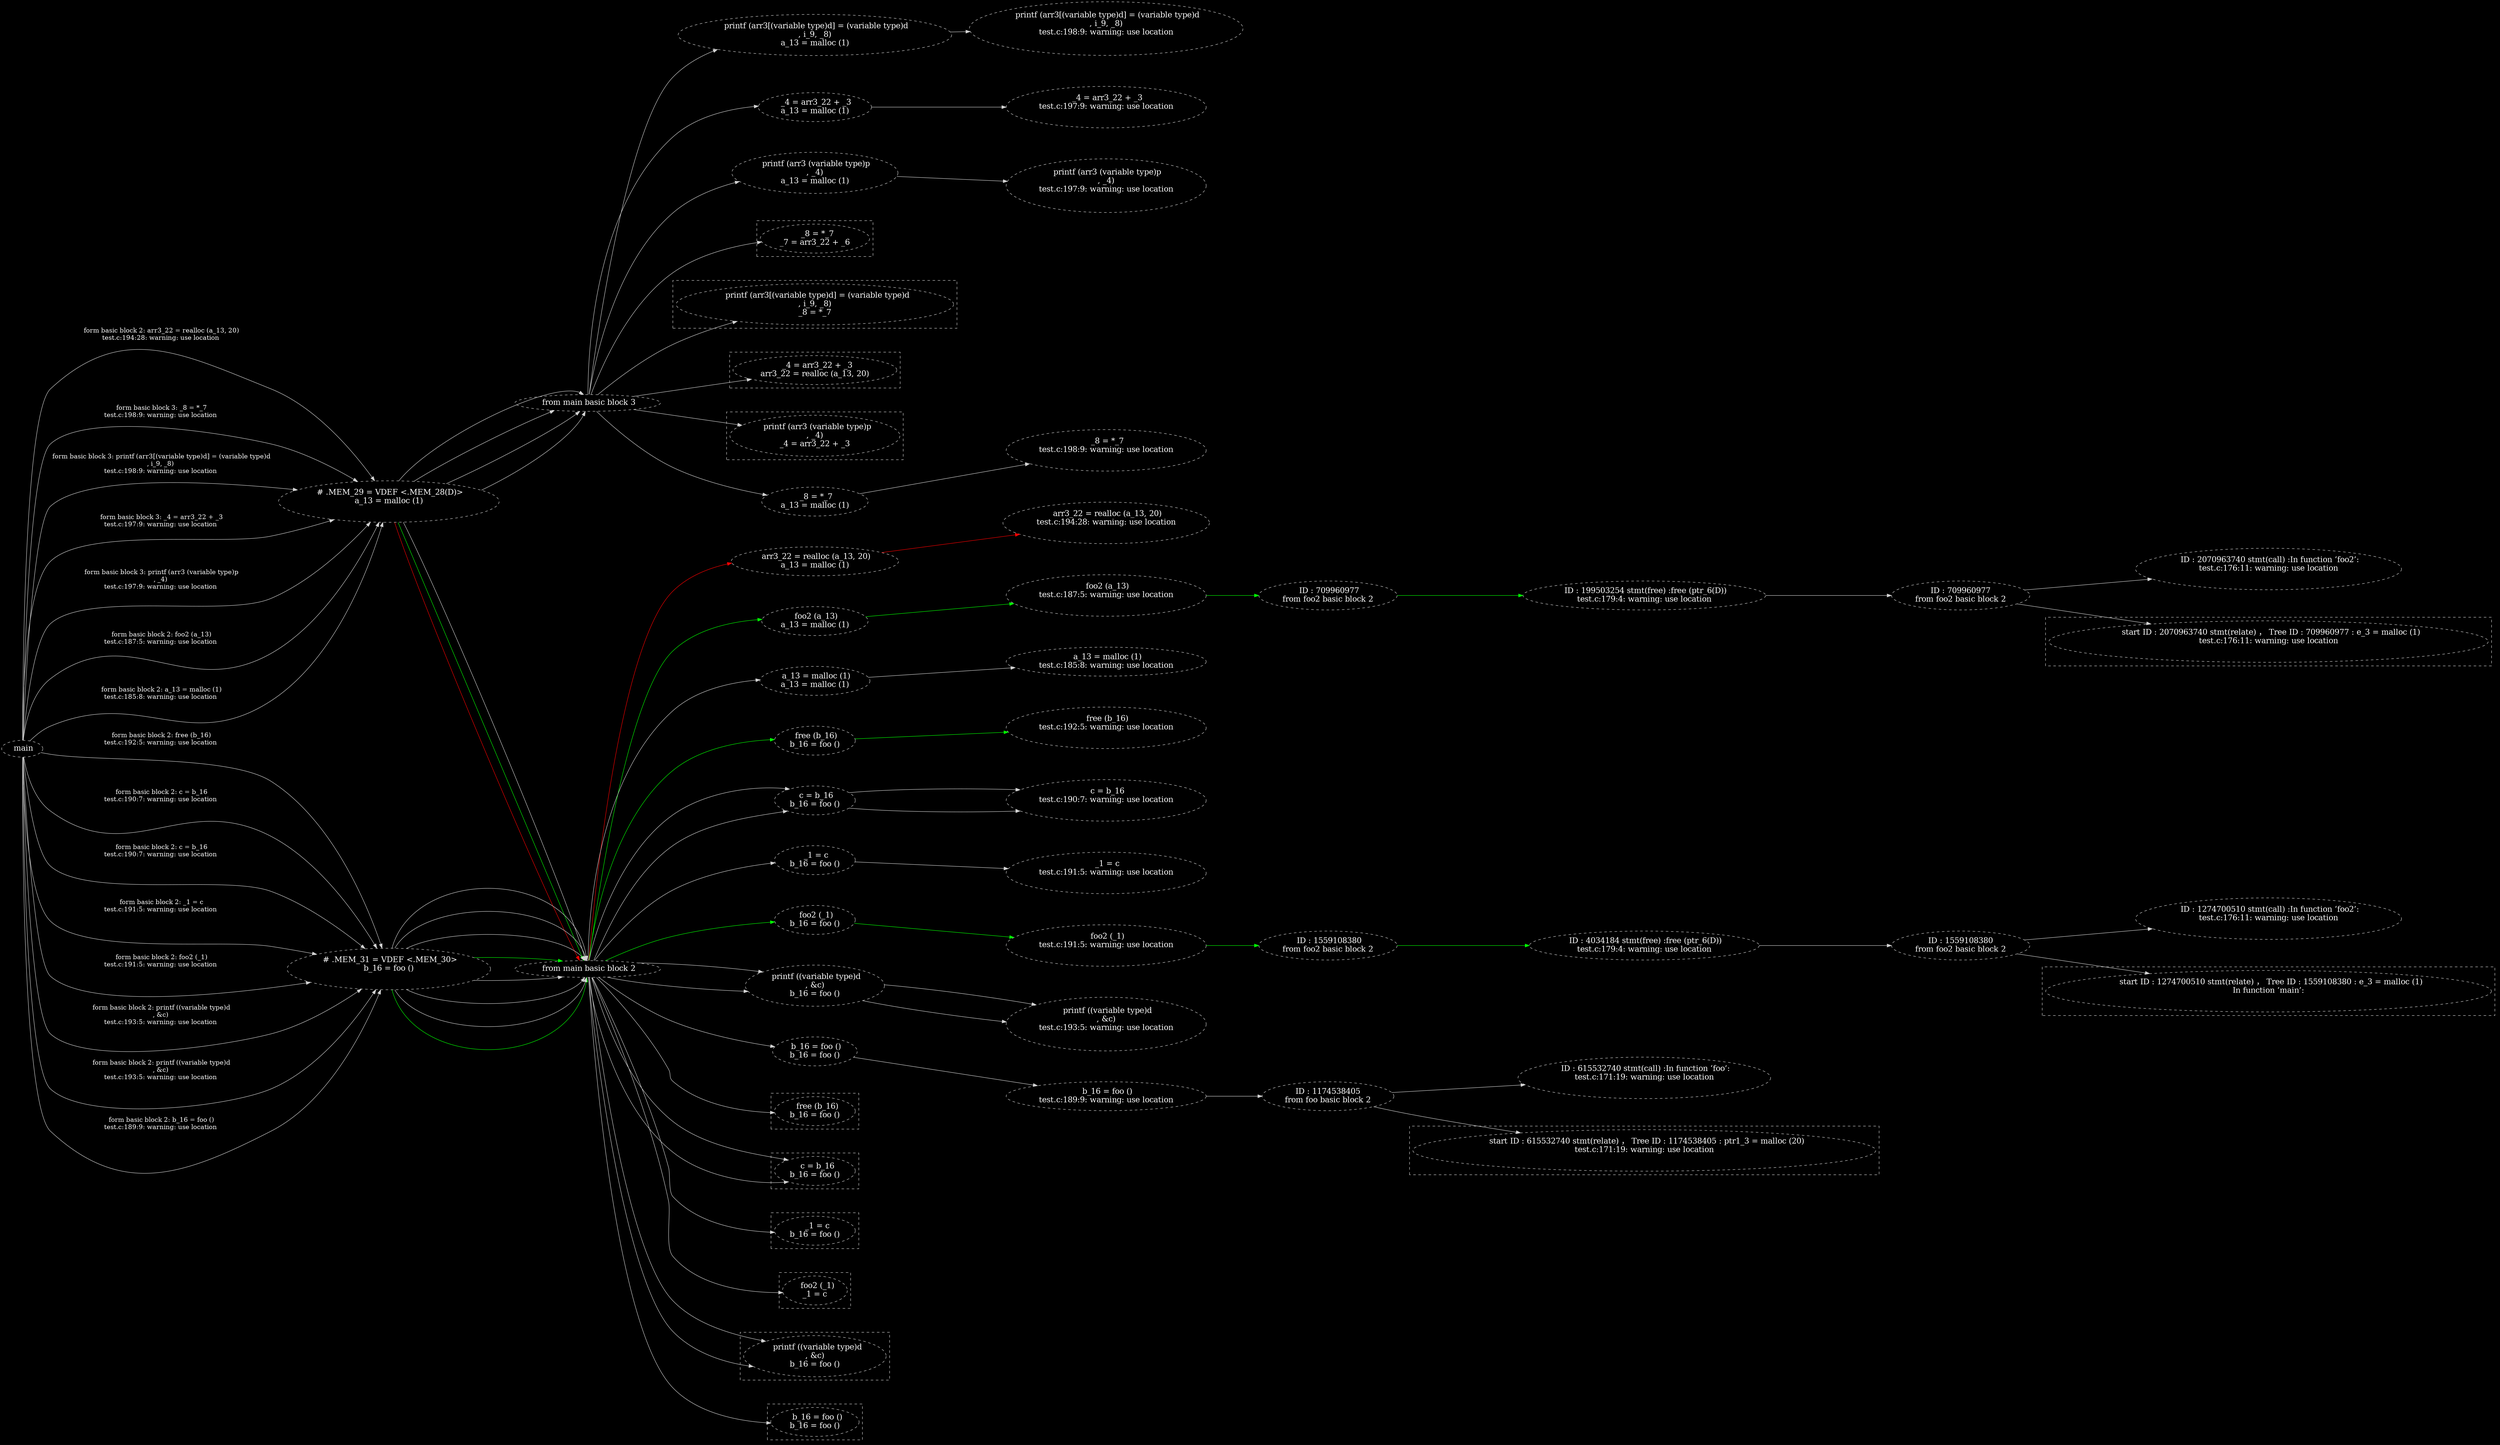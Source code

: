 digraph {   graph [bgcolor=black];node [fillcolor=black color=lightgray     fontsize = 18 fontcolor=white  style="filled,dashed"]; edge [color=lightgray]; constraint=false ;rankdir = LR; rank=same; nodesep=1.0; 


" main
"->


" # .MEM_29 = VDEF <.MEM_28(D)>
a_13 = malloc (1)

"

[fontsize = 15 fontcolor=white;label=" form basic block 2: arr3_22 = realloc (a_13, 20)
test.c:194:28: warning: use location

" ]

" # .MEM_29 = VDEF <.MEM_28(D)>
a_13 = malloc (1)

"->

" from main basic block 2"

->" arr3_22 = realloc (a_13, 20)
a_13 = malloc (1)
"

->" arr3_22 = realloc (a_13, 20)
test.c:194:28: warning: use location

"

[color="red" ]


" main
"->


" # .MEM_29 = VDEF <.MEM_28(D)>
a_13 = malloc (1)

"

[fontsize = 15 fontcolor=white;label=" form basic block 3: _8 = *_7
test.c:198:9: warning: use location

" ]

" # .MEM_29 = VDEF <.MEM_28(D)>
a_13 = malloc (1)

"->

" from main basic block 3"

->" _8 = *_7
a_13 = malloc (1)
"

->" _8 = *_7
test.c:198:9: warning: use location

"


" main
"->


" # .MEM_29 = VDEF <.MEM_28(D)>
a_13 = malloc (1)

"

[fontsize = 15 fontcolor=white;label=" form basic block 3: printf (arr3[(variable type)d] = (variable type)d
, i_9, _8)
test.c:198:9: warning: use location

" ]

" # .MEM_29 = VDEF <.MEM_28(D)>
a_13 = malloc (1)

"->

" from main basic block 3"

->" printf (arr3[(variable type)d] = (variable type)d
, i_9, _8)
a_13 = malloc (1)
"

->" printf (arr3[(variable type)d] = (variable type)d
, i_9, _8)
test.c:198:9: warning: use location

"


" main
"->


" # .MEM_29 = VDEF <.MEM_28(D)>
a_13 = malloc (1)

"

[fontsize = 15 fontcolor=white;label=" form basic block 3: _4 = arr3_22 + _3
test.c:197:9: warning: use location

" ]

" # .MEM_29 = VDEF <.MEM_28(D)>
a_13 = malloc (1)

"->

" from main basic block 3"

->" _4 = arr3_22 + _3
a_13 = malloc (1)
"

->" _4 = arr3_22 + _3
test.c:197:9: warning: use location

"


" main
"->


" # .MEM_29 = VDEF <.MEM_28(D)>
a_13 = malloc (1)

"

[fontsize = 15 fontcolor=white;label=" form basic block 3: printf (arr3 (variable type)p
, _4)
test.c:197:9: warning: use location

" ]

" # .MEM_29 = VDEF <.MEM_28(D)>
a_13 = malloc (1)

"->

" from main basic block 3"

->" printf (arr3 (variable type)p
, _4)
a_13 = malloc (1)
"

->" printf (arr3 (variable type)p
, _4)
test.c:197:9: warning: use location

"


" main
"->


" # .MEM_29 = VDEF <.MEM_28(D)>
a_13 = malloc (1)

"

[fontsize = 15 fontcolor=white;label=" form basic block 2: foo2 (a_13)
test.c:187:5: warning: use location

" ]

" # .MEM_29 = VDEF <.MEM_28(D)>
a_13 = malloc (1)

"->

" from main basic block 2"

->" foo2 (a_13)
a_13 = malloc (1)
"

->" foo2 (a_13)
test.c:187:5: warning: use location

"


->" ID : 709960977
from foo2 basic block 2"->

" ID : 199503254 stmt(free) :free (ptr_6(D))
test.c:179:4: warning: use location
"

[color="green" ]

" ID : 199503254 stmt(free) :free (ptr_6(D))
test.c:179:4: warning: use location
"


->"ID : 709960977
from foo2 basic block 2"->


" ID : 2070963740 stmt(call) :In function ‘foo2’:
test.c:176:11: warning: use location

"


" main
"->


" # .MEM_29 = VDEF <.MEM_28(D)>
a_13 = malloc (1)

"

[fontsize = 15 fontcolor=white;label=" form basic block 2: a_13 = malloc (1)
test.c:185:8: warning: use location
" ]

" # .MEM_29 = VDEF <.MEM_28(D)>
a_13 = malloc (1)

"->

" from main basic block 2"

->" a_13 = malloc (1)
a_13 = malloc (1)
"

->" a_13 = malloc (1)
test.c:185:8: warning: use location
"


" from main basic block 3"

->subgraph cluster_794430502 { color=lightgrey; style ="dashed";"  _8 = *_7
_7 = arr3_22 + _6
";}

" from main basic block 3"

->subgraph cluster_1947535983 { color=lightgrey; style ="dashed";"  printf (arr3[(variable type)d] = (variable type)d
, i_9, _8)
_8 = *_7
";}

" from main basic block 3"

->subgraph cluster_988159641 { color=lightgrey; style ="dashed";"  _4 = arr3_22 + _3
arr3_22 = realloc (a_13, 20)
";}

" from main basic block 3"

->subgraph cluster_1870846401 { color=lightgrey; style ="dashed";"  printf (arr3 (variable type)p
, _4)
_4 = arr3_22 + _3
";}

"ID : 709960977
from foo2 basic block 2"->

subgraph cluster_863497327 { color=lightgrey; style ="dashed";"  start ID : 2070963740 stmt(relate) ， Tree ID : 709960977 : e_3 = malloc (1)
test.c:176:11: warning: use location

";}



 




" main
"->


" # .MEM_31 = VDEF <.MEM_30>
b_16 = foo ()

"

[fontsize = 15 fontcolor=white;label=" form basic block 2: free (b_16)
test.c:192:5: warning: use location

" ]

" # .MEM_31 = VDEF <.MEM_30>
b_16 = foo ()

"->

" from main basic block 2"

->" free (b_16)
b_16 = foo ()
"

->" free (b_16)
test.c:192:5: warning: use location

"

[color="green" ]


" main
"->


" # .MEM_31 = VDEF <.MEM_30>
b_16 = foo ()

"

[fontsize = 15 fontcolor=white;label=" form basic block 2: c = b_16
test.c:190:7: warning: use location

" ]

" # .MEM_31 = VDEF <.MEM_30>
b_16 = foo ()

"->

" from main basic block 2"

->" c = b_16
b_16 = foo ()
"

->" c = b_16
test.c:190:7: warning: use location

"

" main
"->


" # .MEM_31 = VDEF <.MEM_30>
b_16 = foo ()

"

[fontsize = 15 fontcolor=white;label=" form basic block 2: c = b_16
test.c:190:7: warning: use location

" ]

" # .MEM_31 = VDEF <.MEM_30>
b_16 = foo ()

"->

" from main basic block 2"

->" c = b_16
b_16 = foo ()
"

->" c = b_16
test.c:190:7: warning: use location

"

" main
"->


" # .MEM_31 = VDEF <.MEM_30>
b_16 = foo ()

"

[fontsize = 15 fontcolor=white;label=" form basic block 2: _1 = c
test.c:191:5: warning: use location

" ]

" # .MEM_31 = VDEF <.MEM_30>
b_16 = foo ()

"->

" from main basic block 2"

->" _1 = c
b_16 = foo ()
"

->" _1 = c
test.c:191:5: warning: use location

"

" main
"->


" # .MEM_31 = VDEF <.MEM_30>
b_16 = foo ()

"

[fontsize = 15 fontcolor=white;label=" form basic block 2: foo2 (_1)
test.c:191:5: warning: use location

" ]

" # .MEM_31 = VDEF <.MEM_30>
b_16 = foo ()

"->

" from main basic block 2"

->" foo2 (_1)
b_16 = foo ()
"

->" foo2 (_1)
test.c:191:5: warning: use location

"


->" ID : 1559108380
from foo2 basic block 2"->

" ID : 4034184 stmt(free) :free (ptr_6(D))
test.c:179:4: warning: use location
"

[color="green" ]

" ID : 4034184 stmt(free) :free (ptr_6(D))
test.c:179:4: warning: use location
"


->"ID : 1559108380
from foo2 basic block 2"->


" ID : 1274700510 stmt(call) :In function ‘foo2’:
test.c:176:11: warning: use location

"


" main
"->


" # .MEM_31 = VDEF <.MEM_30>
b_16 = foo ()

"

[fontsize = 15 fontcolor=white;label=" form basic block 2: printf ((variable type)d
, &c)
test.c:193:5: warning: use location

" ]

" # .MEM_31 = VDEF <.MEM_30>
b_16 = foo ()

"->

" from main basic block 2"

->" printf ((variable type)d
, &c)
b_16 = foo ()
"

->" printf ((variable type)d
, &c)
test.c:193:5: warning: use location

"


" main
"->


" # .MEM_31 = VDEF <.MEM_30>
b_16 = foo ()

"

[fontsize = 15 fontcolor=white;label=" form basic block 2: printf ((variable type)d
, &c)
test.c:193:5: warning: use location

" ]

" # .MEM_31 = VDEF <.MEM_30>
b_16 = foo ()

"->

" from main basic block 2"

->" printf ((variable type)d
, &c)
b_16 = foo ()
"

->" printf ((variable type)d
, &c)
test.c:193:5: warning: use location

"


" main
"->


" # .MEM_31 = VDEF <.MEM_30>
b_16 = foo ()

"

[fontsize = 15 fontcolor=white;label=" form basic block 2: b_16 = foo ()
test.c:189:9: warning: use location
" ]

" # .MEM_31 = VDEF <.MEM_30>
b_16 = foo ()

"->

" from main basic block 2"

->" b_16 = foo ()
b_16 = foo ()
"

->" b_16 = foo ()
test.c:189:9: warning: use location
"


->"ID : 1174538405
from foo basic block 2"->


" ID : 615532740 stmt(call) :In function ‘foo’:
test.c:171:19: warning: use location

"


" from main basic block 2"

->subgraph cluster_636400146 { color=lightgrey; style ="dashed";"  free (b_16)
b_16 = foo ()
";}

" from main basic block 2"

->subgraph cluster_1622725251 { color=lightgrey; style ="dashed";"  c = b_16
b_16 = foo ()
";}

" from main basic block 2"

->subgraph cluster_845073076 { color=lightgrey; style ="dashed";"  c = b_16
b_16 = foo ()
";}

" from main basic block 2"

->subgraph cluster_1365212770 { color=lightgrey; style ="dashed";"  _1 = c
b_16 = foo ()
";}

" from main basic block 2"

->subgraph cluster_1355631886 { color=lightgrey; style ="dashed";"  foo2 (_1)
_1 = c
";}

" from main basic block 2"

->subgraph cluster_1181545125 { color=lightgrey; style ="dashed";"  printf ((variable type)d
, &c)
b_16 = foo ()
";}

" from main basic block 2"

->subgraph cluster_597586325 { color=lightgrey; style ="dashed";"  printf ((variable type)d
, &c)
b_16 = foo ()
";}

" from main basic block 2"

->subgraph cluster_1258620906 { color=lightgrey; style ="dashed";"  b_16 = foo ()
b_16 = foo ()
";}

"ID : 1559108380
from foo2 basic block 2"->

subgraph cluster_794439166 { color=lightgrey; style ="dashed";"  start ID : 1274700510 stmt(relate) ， Tree ID : 1559108380 : e_3 = malloc (1)
In function ‘main’:

";}

"ID : 1174538405
from foo basic block 2"->

subgraph cluster_1813398397 { color=lightgrey; style ="dashed";"  start ID : 615532740 stmt(relate) ， Tree ID : 1174538405 : ptr1_3 = malloc (20)
test.c:171:19: warning: use location

";}



  }
